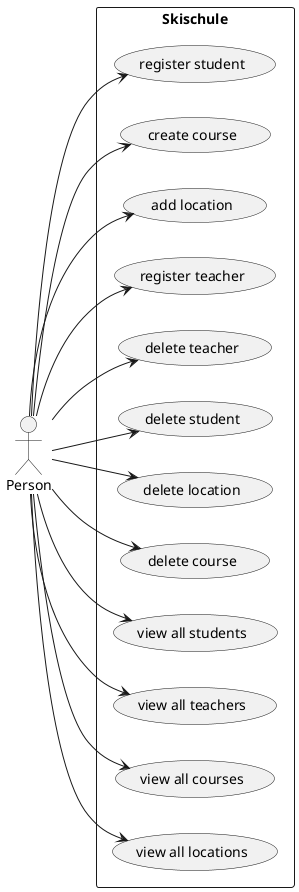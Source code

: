 @startuml
left to right direction
actor "Person" as person

rectangle Skischule {
  usecase "register student" as UC1
  usecase "create course" as UC2
  usecase "add location" as UC3
  usecase "register teacher" as UC4
  usecase "delete teacher" as UC5
  usecase "delete student" as UC6
  usecase "delete location" as UC7
  usecase "delete course" as UC8
  usecase "view all students" as UC9
  usecase "view all teachers" as UC10
  usecase "view all courses" as UC11
  usecase "view all locations" as UC12
}

person --> UC1
person --> UC2
person --> UC3
person --> UC4
person --> UC5
person --> UC6
person --> UC7
person --> UC8
person --> UC9
person --> UC10
person --> UC11
person --> UC12
@enduml
